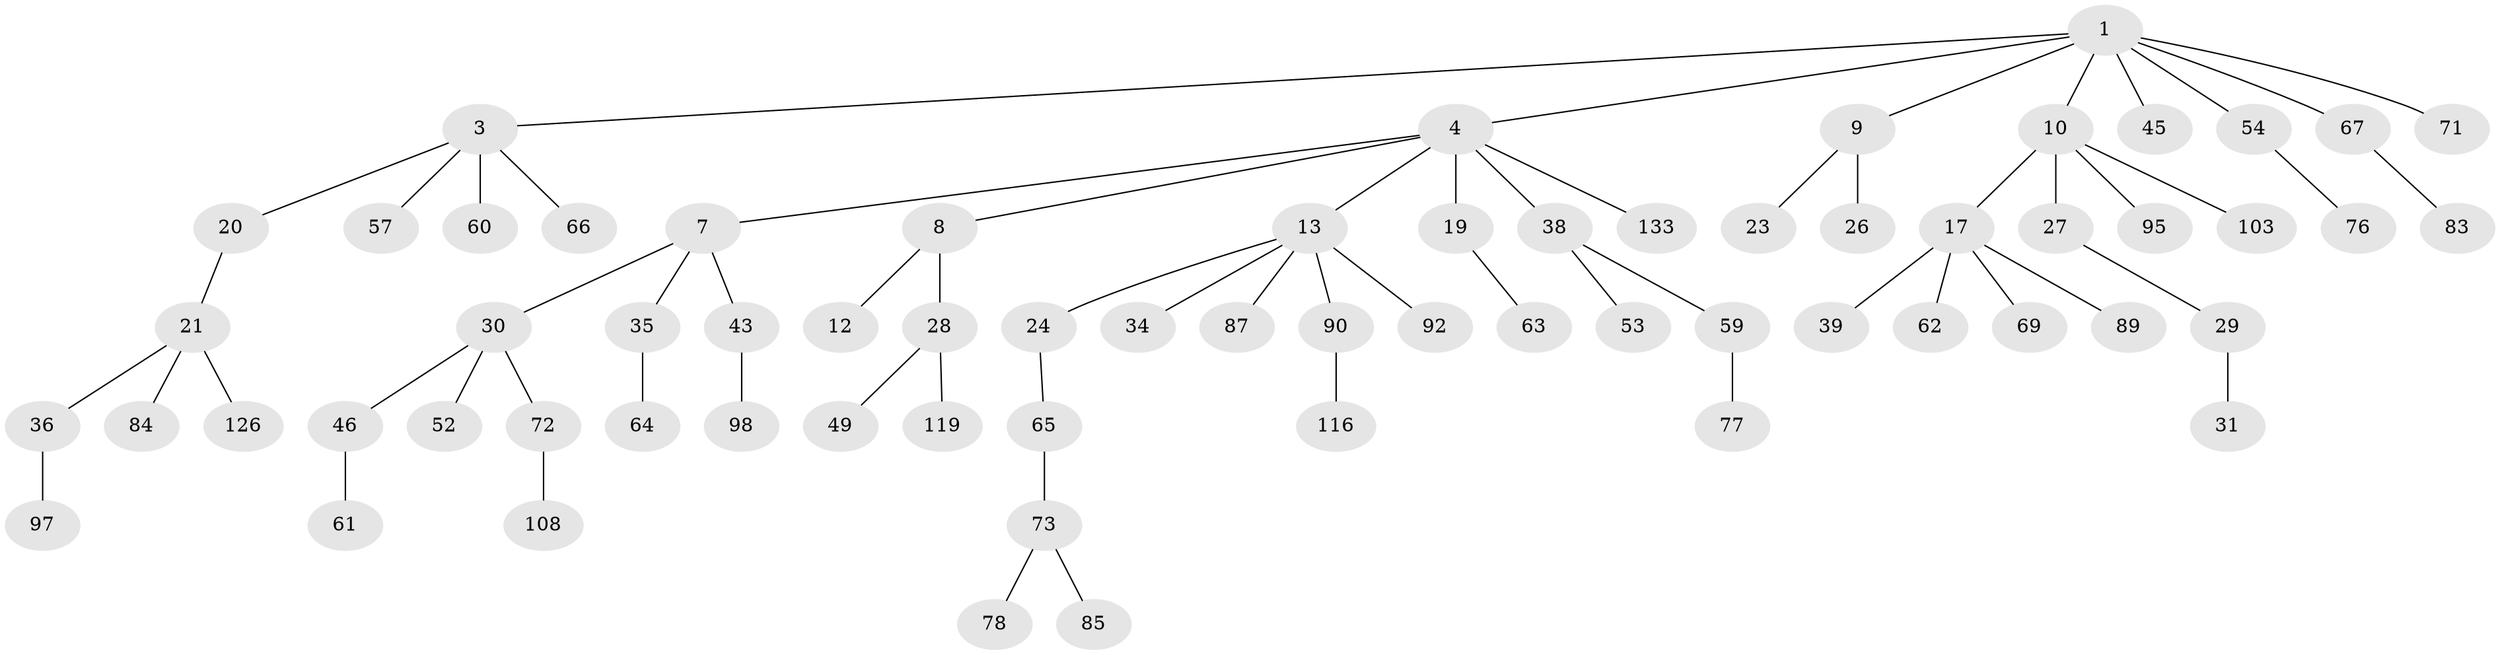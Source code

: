 // original degree distribution, {5: 0.03759398496240601, 4: 0.07518796992481203, 3: 0.18045112781954886, 7: 0.007518796992481203, 1: 0.5263157894736842, 2: 0.16541353383458646, 6: 0.007518796992481203}
// Generated by graph-tools (version 1.1) at 2025/15/03/09/25 04:15:21]
// undirected, 66 vertices, 65 edges
graph export_dot {
graph [start="1"]
  node [color=gray90,style=filled];
  1 [super="+2+6"];
  3 [super="+5+22"];
  4;
  7;
  8 [super="+74"];
  9 [super="+11+81"];
  10 [super="+16+86+47"];
  12 [super="+91"];
  13 [super="+107+104+15"];
  17 [super="+33+37+132"];
  19 [super="+105+40"];
  20;
  21;
  23;
  24;
  26;
  27;
  28 [super="+44"];
  29;
  30;
  31 [super="+110+118"];
  34;
  35 [super="+41"];
  36 [super="+80"];
  38 [super="+48+42"];
  39 [super="+117+114"];
  43;
  45;
  46 [super="+68"];
  49 [super="+55+58"];
  52;
  53;
  54 [super="+99"];
  57;
  59 [super="+129+93"];
  60 [super="+101+121"];
  61 [super="+127+111+75+96"];
  62;
  63;
  64 [super="+88"];
  65;
  66 [super="+79"];
  67 [super="+125"];
  69;
  71;
  72;
  73;
  76;
  77;
  78;
  83;
  84;
  85;
  87;
  89;
  90;
  92;
  95;
  97;
  98;
  103;
  108;
  116;
  119 [super="+124"];
  126;
  133;
  1 -- 3;
  1 -- 9;
  1 -- 71;
  1 -- 4;
  1 -- 45;
  1 -- 54;
  1 -- 10;
  1 -- 67;
  3 -- 57;
  3 -- 20;
  3 -- 66;
  3 -- 60;
  4 -- 7;
  4 -- 8;
  4 -- 13;
  4 -- 19;
  4 -- 38;
  4 -- 133;
  7 -- 30;
  7 -- 35;
  7 -- 43;
  8 -- 12;
  8 -- 28;
  9 -- 23;
  9 -- 26;
  10 -- 17;
  10 -- 27;
  10 -- 95;
  10 -- 103;
  13 -- 24;
  13 -- 34;
  13 -- 87;
  13 -- 90;
  13 -- 92;
  17 -- 69;
  17 -- 62;
  17 -- 89;
  17 -- 39;
  19 -- 63;
  20 -- 21;
  21 -- 36;
  21 -- 84;
  21 -- 126;
  24 -- 65;
  27 -- 29;
  28 -- 119;
  28 -- 49;
  29 -- 31;
  30 -- 46;
  30 -- 52;
  30 -- 72;
  35 -- 64;
  36 -- 97;
  38 -- 59;
  38 -- 53;
  43 -- 98;
  46 -- 61;
  54 -- 76;
  59 -- 77;
  65 -- 73;
  67 -- 83;
  72 -- 108;
  73 -- 78;
  73 -- 85;
  90 -- 116;
}
